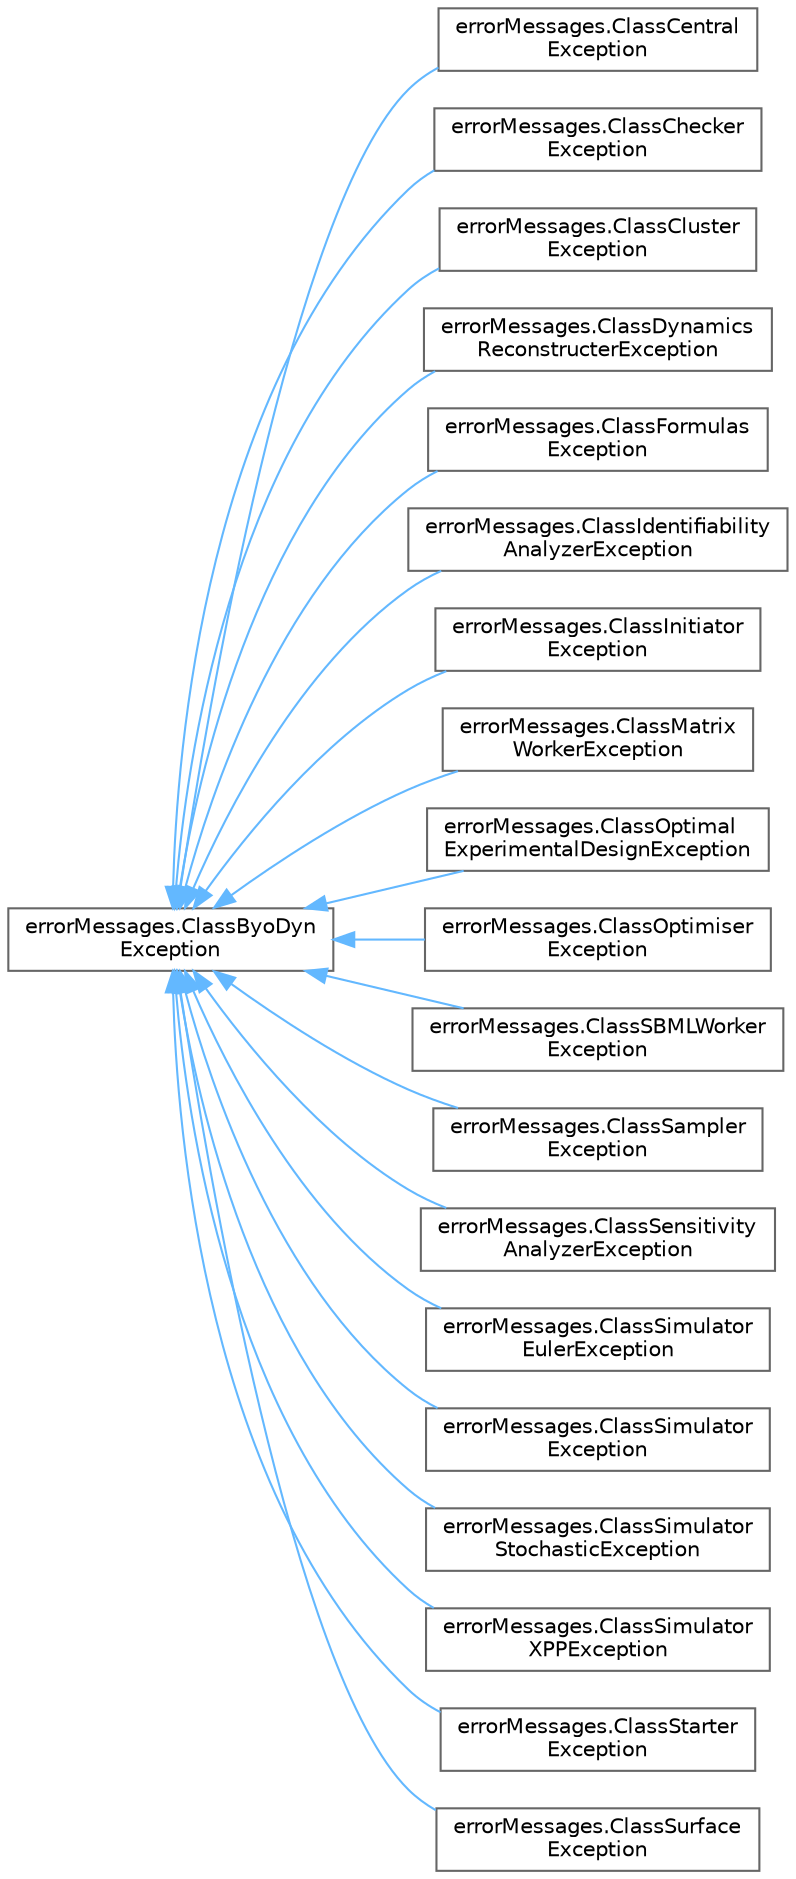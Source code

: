 digraph "Graphical Class Hierarchy"
{
 // LATEX_PDF_SIZE
  bgcolor="transparent";
  edge [fontname=Helvetica,fontsize=10,labelfontname=Helvetica,labelfontsize=10];
  node [fontname=Helvetica,fontsize=10,shape=box,height=0.2,width=0.4];
  rankdir="LR";
  Node0 [id="Node000000",label="errorMessages.ClassByoDyn\lException",height=0.2,width=0.4,color="grey40", fillcolor="white", style="filled",URL="$classerror_messages_1_1_class_byo_dyn_exception.html",tooltip=" "];
  Node0 -> Node1 [id="edge1_Node000000_Node000001",dir="back",color="steelblue1",style="solid",tooltip=" "];
  Node1 [id="Node000001",label="errorMessages.ClassCentral\lException",height=0.2,width=0.4,color="grey40", fillcolor="white", style="filled",URL="$classerror_messages_1_1_class_central_exception.html",tooltip=" "];
  Node0 -> Node2 [id="edge2_Node000000_Node000002",dir="back",color="steelblue1",style="solid",tooltip=" "];
  Node2 [id="Node000002",label="errorMessages.ClassChecker\lException",height=0.2,width=0.4,color="grey40", fillcolor="white", style="filled",URL="$classerror_messages_1_1_class_checker_exception.html",tooltip=" "];
  Node0 -> Node3 [id="edge3_Node000000_Node000003",dir="back",color="steelblue1",style="solid",tooltip=" "];
  Node3 [id="Node000003",label="errorMessages.ClassCluster\lException",height=0.2,width=0.4,color="grey40", fillcolor="white", style="filled",URL="$classerror_messages_1_1_class_cluster_exception.html",tooltip=" "];
  Node0 -> Node4 [id="edge4_Node000000_Node000004",dir="back",color="steelblue1",style="solid",tooltip=" "];
  Node4 [id="Node000004",label="errorMessages.ClassDynamics\lReconstructerException",height=0.2,width=0.4,color="grey40", fillcolor="white", style="filled",URL="$classerror_messages_1_1_class_dynamics_reconstructer_exception.html",tooltip=" "];
  Node0 -> Node5 [id="edge5_Node000000_Node000005",dir="back",color="steelblue1",style="solid",tooltip=" "];
  Node5 [id="Node000005",label="errorMessages.ClassFormulas\lException",height=0.2,width=0.4,color="grey40", fillcolor="white", style="filled",URL="$classerror_messages_1_1_class_formulas_exception.html",tooltip=" "];
  Node0 -> Node6 [id="edge6_Node000000_Node000006",dir="back",color="steelblue1",style="solid",tooltip=" "];
  Node6 [id="Node000006",label="errorMessages.ClassIdentifiability\lAnalyzerException",height=0.2,width=0.4,color="grey40", fillcolor="white", style="filled",URL="$classerror_messages_1_1_class_identifiability_analyzer_exception.html",tooltip=" "];
  Node0 -> Node7 [id="edge7_Node000000_Node000007",dir="back",color="steelblue1",style="solid",tooltip=" "];
  Node7 [id="Node000007",label="errorMessages.ClassInitiator\lException",height=0.2,width=0.4,color="grey40", fillcolor="white", style="filled",URL="$classerror_messages_1_1_class_initiator_exception.html",tooltip=" "];
  Node0 -> Node8 [id="edge8_Node000000_Node000008",dir="back",color="steelblue1",style="solid",tooltip=" "];
  Node8 [id="Node000008",label="errorMessages.ClassMatrix\lWorkerException",height=0.2,width=0.4,color="grey40", fillcolor="white", style="filled",URL="$classerror_messages_1_1_class_matrix_worker_exception.html",tooltip=" "];
  Node0 -> Node9 [id="edge9_Node000000_Node000009",dir="back",color="steelblue1",style="solid",tooltip=" "];
  Node9 [id="Node000009",label="errorMessages.ClassOptimal\lExperimentalDesignException",height=0.2,width=0.4,color="grey40", fillcolor="white", style="filled",URL="$classerror_messages_1_1_class_optimal_experimental_design_exception.html",tooltip=" "];
  Node0 -> Node10 [id="edge10_Node000000_Node000010",dir="back",color="steelblue1",style="solid",tooltip=" "];
  Node10 [id="Node000010",label="errorMessages.ClassOptimiser\lException",height=0.2,width=0.4,color="grey40", fillcolor="white", style="filled",URL="$classerror_messages_1_1_class_optimiser_exception.html",tooltip=" "];
  Node0 -> Node11 [id="edge11_Node000000_Node000011",dir="back",color="steelblue1",style="solid",tooltip=" "];
  Node11 [id="Node000011",label="errorMessages.ClassSBMLWorker\lException",height=0.2,width=0.4,color="grey40", fillcolor="white", style="filled",URL="$classerror_messages_1_1_class_s_b_m_l_worker_exception.html",tooltip=" "];
  Node0 -> Node12 [id="edge12_Node000000_Node000012",dir="back",color="steelblue1",style="solid",tooltip=" "];
  Node12 [id="Node000012",label="errorMessages.ClassSampler\lException",height=0.2,width=0.4,color="grey40", fillcolor="white", style="filled",URL="$classerror_messages_1_1_class_sampler_exception.html",tooltip=" "];
  Node0 -> Node13 [id="edge13_Node000000_Node000013",dir="back",color="steelblue1",style="solid",tooltip=" "];
  Node13 [id="Node000013",label="errorMessages.ClassSensitivity\lAnalyzerException",height=0.2,width=0.4,color="grey40", fillcolor="white", style="filled",URL="$classerror_messages_1_1_class_sensitivity_analyzer_exception.html",tooltip=" "];
  Node0 -> Node14 [id="edge14_Node000000_Node000014",dir="back",color="steelblue1",style="solid",tooltip=" "];
  Node14 [id="Node000014",label="errorMessages.ClassSimulator\lEulerException",height=0.2,width=0.4,color="grey40", fillcolor="white", style="filled",URL="$classerror_messages_1_1_class_simulator_euler_exception.html",tooltip=" "];
  Node0 -> Node15 [id="edge15_Node000000_Node000015",dir="back",color="steelblue1",style="solid",tooltip=" "];
  Node15 [id="Node000015",label="errorMessages.ClassSimulator\lException",height=0.2,width=0.4,color="grey40", fillcolor="white", style="filled",URL="$classerror_messages_1_1_class_simulator_exception.html",tooltip=" "];
  Node0 -> Node16 [id="edge16_Node000000_Node000016",dir="back",color="steelblue1",style="solid",tooltip=" "];
  Node16 [id="Node000016",label="errorMessages.ClassSimulator\lStochasticException",height=0.2,width=0.4,color="grey40", fillcolor="white", style="filled",URL="$classerror_messages_1_1_class_simulator_stochastic_exception.html",tooltip=" "];
  Node0 -> Node17 [id="edge17_Node000000_Node000017",dir="back",color="steelblue1",style="solid",tooltip=" "];
  Node17 [id="Node000017",label="errorMessages.ClassSimulator\lXPPException",height=0.2,width=0.4,color="grey40", fillcolor="white", style="filled",URL="$classerror_messages_1_1_class_simulator_x_p_p_exception.html",tooltip=" "];
  Node0 -> Node18 [id="edge18_Node000000_Node000018",dir="back",color="steelblue1",style="solid",tooltip=" "];
  Node18 [id="Node000018",label="errorMessages.ClassStarter\lException",height=0.2,width=0.4,color="grey40", fillcolor="white", style="filled",URL="$classerror_messages_1_1_class_starter_exception.html",tooltip=" "];
  Node0 -> Node19 [id="edge19_Node000000_Node000019",dir="back",color="steelblue1",style="solid",tooltip=" "];
  Node19 [id="Node000019",label="errorMessages.ClassSurface\lException",height=0.2,width=0.4,color="grey40", fillcolor="white", style="filled",URL="$classerror_messages_1_1_class_surface_exception.html",tooltip=" "];
}

